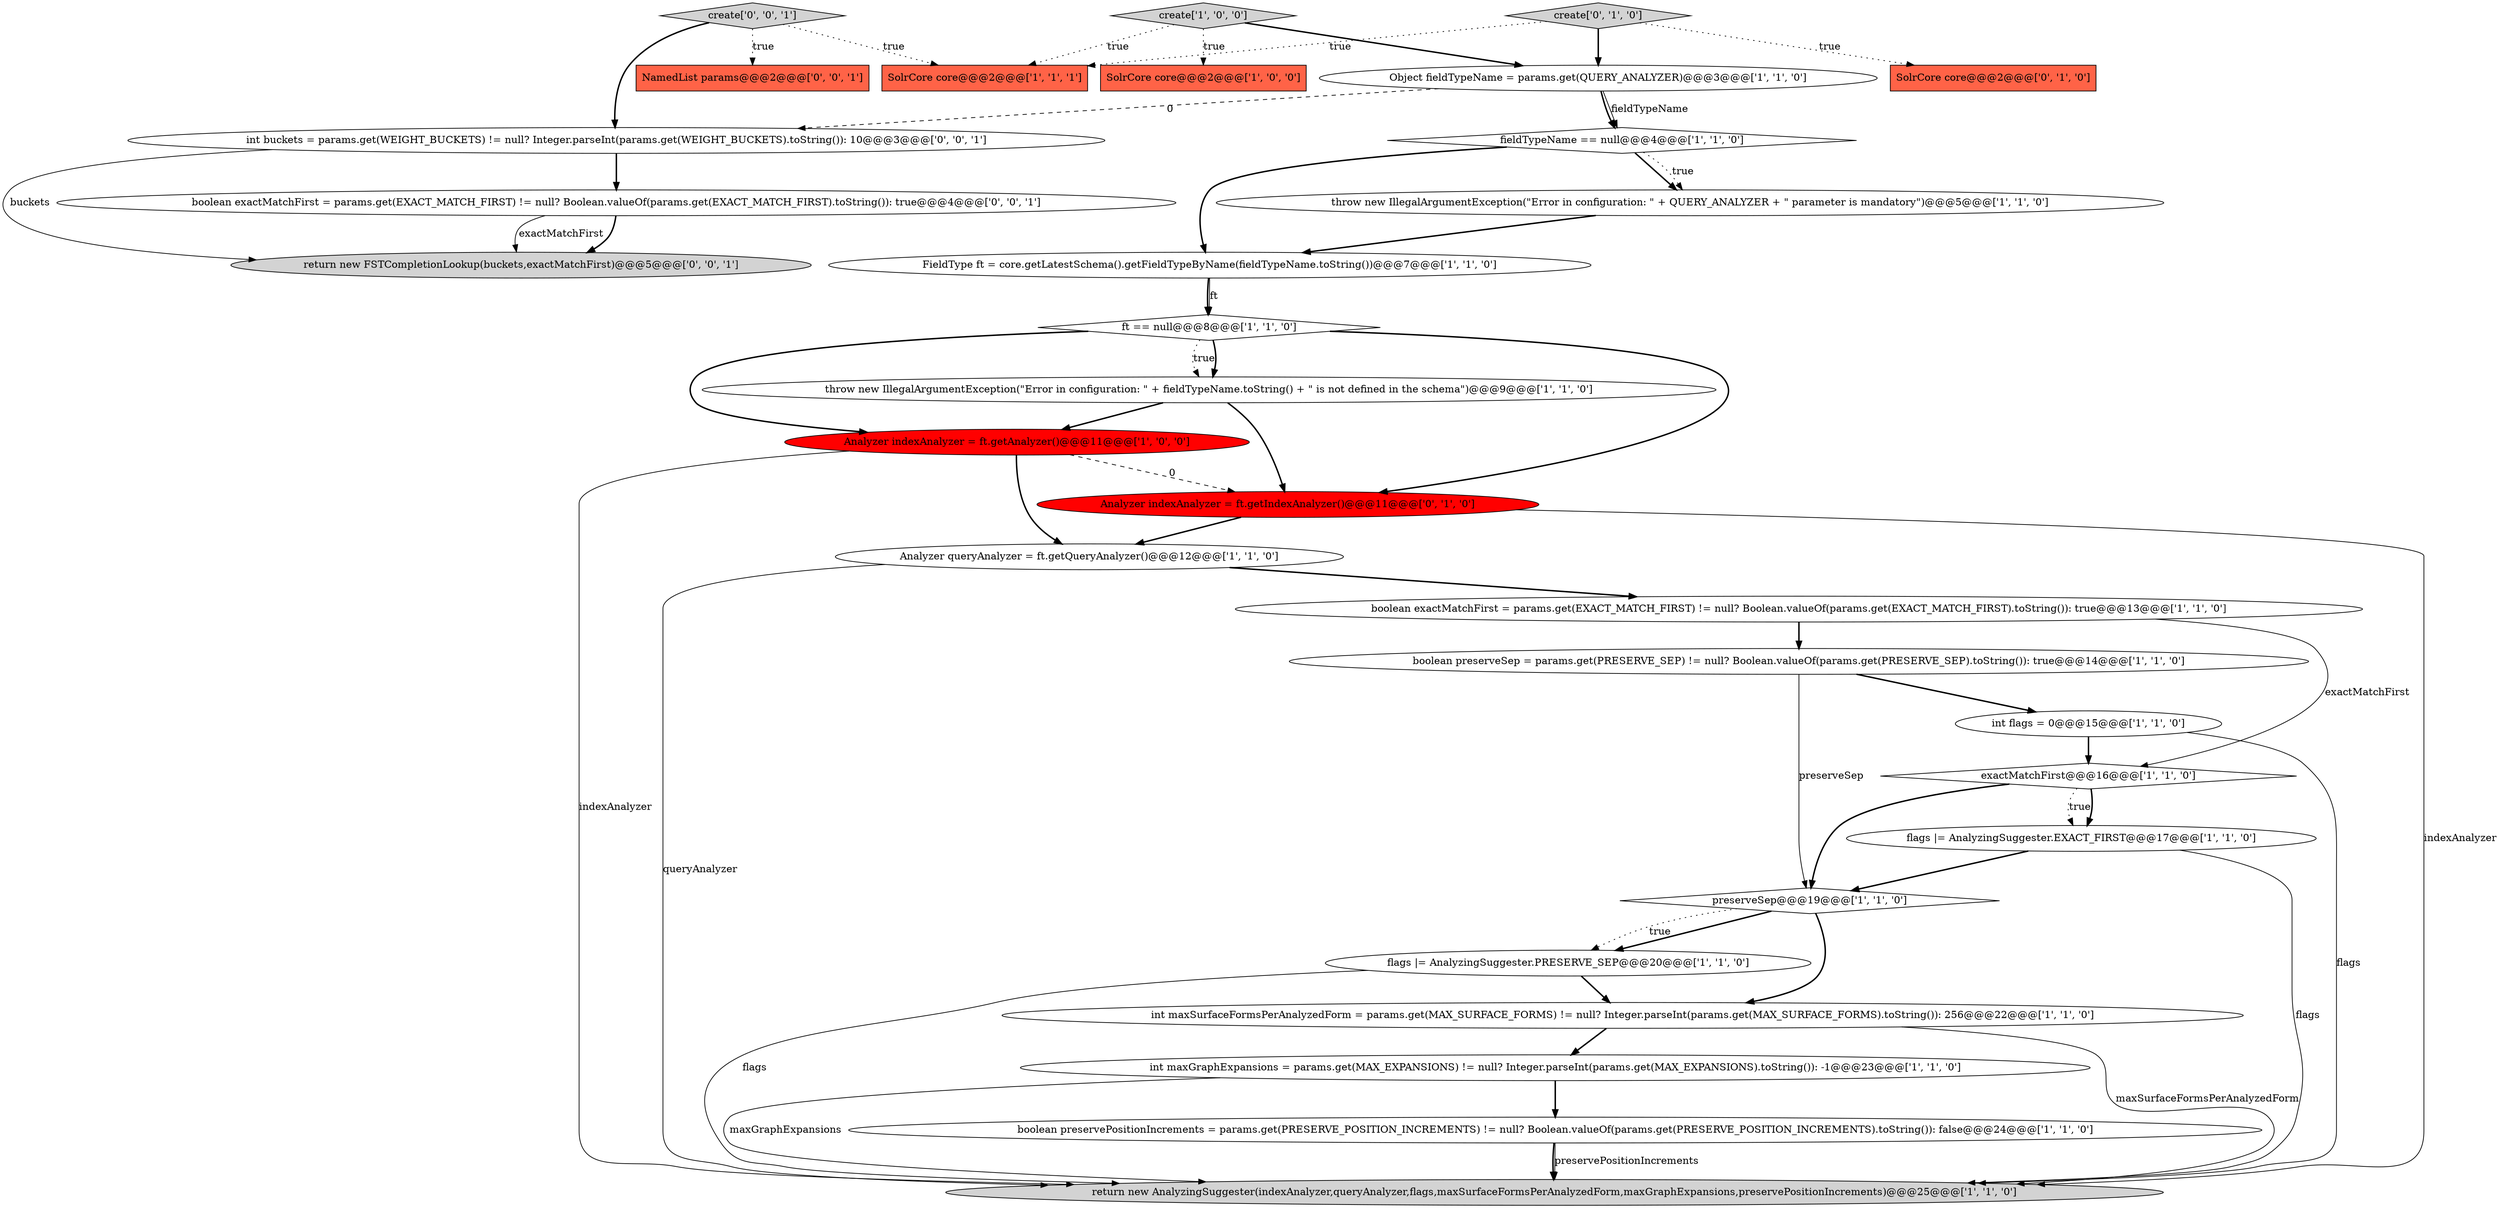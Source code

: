 digraph {
19 [style = filled, label = "int flags = 0@@@15@@@['1', '1', '0']", fillcolor = white, shape = ellipse image = "AAA0AAABBB1BBB"];
16 [style = filled, label = "create['1', '0', '0']", fillcolor = lightgray, shape = diamond image = "AAA0AAABBB1BBB"];
15 [style = filled, label = "flags |= AnalyzingSuggester.PRESERVE_SEP@@@20@@@['1', '1', '0']", fillcolor = white, shape = ellipse image = "AAA0AAABBB1BBB"];
12 [style = filled, label = "Analyzer indexAnalyzer = ft.getAnalyzer()@@@11@@@['1', '0', '0']", fillcolor = red, shape = ellipse image = "AAA1AAABBB1BBB"];
9 [style = filled, label = "boolean preservePositionIncrements = params.get(PRESERVE_POSITION_INCREMENTS) != null? Boolean.valueOf(params.get(PRESERVE_POSITION_INCREMENTS).toString()): false@@@24@@@['1', '1', '0']", fillcolor = white, shape = ellipse image = "AAA0AAABBB1BBB"];
17 [style = filled, label = "exactMatchFirst@@@16@@@['1', '1', '0']", fillcolor = white, shape = diamond image = "AAA0AAABBB1BBB"];
26 [style = filled, label = "int buckets = params.get(WEIGHT_BUCKETS) != null? Integer.parseInt(params.get(WEIGHT_BUCKETS).toString()): 10@@@3@@@['0', '0', '1']", fillcolor = white, shape = ellipse image = "AAA0AAABBB3BBB"];
13 [style = filled, label = "SolrCore core@@@2@@@['1', '1', '1']", fillcolor = tomato, shape = box image = "AAA0AAABBB1BBB"];
25 [style = filled, label = "NamedList params@@@2@@@['0', '0', '1']", fillcolor = tomato, shape = box image = "AAA0AAABBB3BBB"];
1 [style = filled, label = "SolrCore core@@@2@@@['1', '0', '0']", fillcolor = tomato, shape = box image = "AAA0AAABBB1BBB"];
0 [style = filled, label = "return new AnalyzingSuggester(indexAnalyzer,queryAnalyzer,flags,maxSurfaceFormsPerAnalyzedForm,maxGraphExpansions,preservePositionIncrements)@@@25@@@['1', '1', '0']", fillcolor = lightgray, shape = ellipse image = "AAA0AAABBB1BBB"];
2 [style = filled, label = "throw new IllegalArgumentException(\"Error in configuration: \" + fieldTypeName.toString() + \" is not defined in the schema\")@@@9@@@['1', '1', '0']", fillcolor = white, shape = ellipse image = "AAA0AAABBB1BBB"];
22 [style = filled, label = "create['0', '1', '0']", fillcolor = lightgray, shape = diamond image = "AAA0AAABBB2BBB"];
21 [style = filled, label = "Object fieldTypeName = params.get(QUERY_ANALYZER)@@@3@@@['1', '1', '0']", fillcolor = white, shape = ellipse image = "AAA0AAABBB1BBB"];
20 [style = filled, label = "int maxGraphExpansions = params.get(MAX_EXPANSIONS) != null? Integer.parseInt(params.get(MAX_EXPANSIONS).toString()): -1@@@23@@@['1', '1', '0']", fillcolor = white, shape = ellipse image = "AAA0AAABBB1BBB"];
6 [style = filled, label = "throw new IllegalArgumentException(\"Error in configuration: \" + QUERY_ANALYZER + \" parameter is mandatory\")@@@5@@@['1', '1', '0']", fillcolor = white, shape = ellipse image = "AAA0AAABBB1BBB"];
7 [style = filled, label = "boolean exactMatchFirst = params.get(EXACT_MATCH_FIRST) != null? Boolean.valueOf(params.get(EXACT_MATCH_FIRST).toString()): true@@@13@@@['1', '1', '0']", fillcolor = white, shape = ellipse image = "AAA0AAABBB1BBB"];
14 [style = filled, label = "flags |= AnalyzingSuggester.EXACT_FIRST@@@17@@@['1', '1', '0']", fillcolor = white, shape = ellipse image = "AAA0AAABBB1BBB"];
18 [style = filled, label = "boolean preserveSep = params.get(PRESERVE_SEP) != null? Boolean.valueOf(params.get(PRESERVE_SEP).toString()): true@@@14@@@['1', '1', '0']", fillcolor = white, shape = ellipse image = "AAA0AAABBB1BBB"];
10 [style = filled, label = "Analyzer queryAnalyzer = ft.getQueryAnalyzer()@@@12@@@['1', '1', '0']", fillcolor = white, shape = ellipse image = "AAA0AAABBB1BBB"];
29 [style = filled, label = "boolean exactMatchFirst = params.get(EXACT_MATCH_FIRST) != null? Boolean.valueOf(params.get(EXACT_MATCH_FIRST).toString()): true@@@4@@@['0', '0', '1']", fillcolor = white, shape = ellipse image = "AAA0AAABBB3BBB"];
11 [style = filled, label = "FieldType ft = core.getLatestSchema().getFieldTypeByName(fieldTypeName.toString())@@@7@@@['1', '1', '0']", fillcolor = white, shape = ellipse image = "AAA0AAABBB1BBB"];
24 [style = filled, label = "SolrCore core@@@2@@@['0', '1', '0']", fillcolor = tomato, shape = box image = "AAA0AAABBB2BBB"];
27 [style = filled, label = "return new FSTCompletionLookup(buckets,exactMatchFirst)@@@5@@@['0', '0', '1']", fillcolor = lightgray, shape = ellipse image = "AAA0AAABBB3BBB"];
3 [style = filled, label = "ft == null@@@8@@@['1', '1', '0']", fillcolor = white, shape = diamond image = "AAA0AAABBB1BBB"];
8 [style = filled, label = "fieldTypeName == null@@@4@@@['1', '1', '0']", fillcolor = white, shape = diamond image = "AAA0AAABBB1BBB"];
28 [style = filled, label = "create['0', '0', '1']", fillcolor = lightgray, shape = diamond image = "AAA0AAABBB3BBB"];
5 [style = filled, label = "int maxSurfaceFormsPerAnalyzedForm = params.get(MAX_SURFACE_FORMS) != null? Integer.parseInt(params.get(MAX_SURFACE_FORMS).toString()): 256@@@22@@@['1', '1', '0']", fillcolor = white, shape = ellipse image = "AAA0AAABBB1BBB"];
4 [style = filled, label = "preserveSep@@@19@@@['1', '1', '0']", fillcolor = white, shape = diamond image = "AAA0AAABBB1BBB"];
23 [style = filled, label = "Analyzer indexAnalyzer = ft.getIndexAnalyzer()@@@11@@@['0', '1', '0']", fillcolor = red, shape = ellipse image = "AAA1AAABBB2BBB"];
26->27 [style = solid, label="buckets"];
20->0 [style = solid, label="maxGraphExpansions"];
12->23 [style = dashed, label="0"];
9->0 [style = bold, label=""];
16->13 [style = dotted, label="true"];
5->20 [style = bold, label=""];
20->9 [style = bold, label=""];
3->2 [style = dotted, label="true"];
26->29 [style = bold, label=""];
28->25 [style = dotted, label="true"];
4->15 [style = bold, label=""];
21->8 [style = bold, label=""];
18->19 [style = bold, label=""];
22->21 [style = bold, label=""];
17->14 [style = dotted, label="true"];
15->0 [style = solid, label="flags"];
28->26 [style = bold, label=""];
21->8 [style = solid, label="fieldTypeName"];
8->6 [style = bold, label=""];
23->0 [style = solid, label="indexAnalyzer"];
19->17 [style = bold, label=""];
4->15 [style = dotted, label="true"];
3->12 [style = bold, label=""];
9->0 [style = solid, label="preservePositionIncrements"];
22->24 [style = dotted, label="true"];
10->7 [style = bold, label=""];
2->12 [style = bold, label=""];
15->5 [style = bold, label=""];
2->23 [style = bold, label=""];
14->0 [style = solid, label="flags"];
29->27 [style = bold, label=""];
3->23 [style = bold, label=""];
12->10 [style = bold, label=""];
8->6 [style = dotted, label="true"];
3->2 [style = bold, label=""];
16->1 [style = dotted, label="true"];
11->3 [style = bold, label=""];
17->14 [style = bold, label=""];
21->26 [style = dashed, label="0"];
16->21 [style = bold, label=""];
6->11 [style = bold, label=""];
10->0 [style = solid, label="queryAnalyzer"];
12->0 [style = solid, label="indexAnalyzer"];
22->13 [style = dotted, label="true"];
18->4 [style = solid, label="preserveSep"];
23->10 [style = bold, label=""];
7->18 [style = bold, label=""];
29->27 [style = solid, label="exactMatchFirst"];
11->3 [style = solid, label="ft"];
28->13 [style = dotted, label="true"];
8->11 [style = bold, label=""];
4->5 [style = bold, label=""];
17->4 [style = bold, label=""];
7->17 [style = solid, label="exactMatchFirst"];
5->0 [style = solid, label="maxSurfaceFormsPerAnalyzedForm"];
14->4 [style = bold, label=""];
19->0 [style = solid, label="flags"];
}
